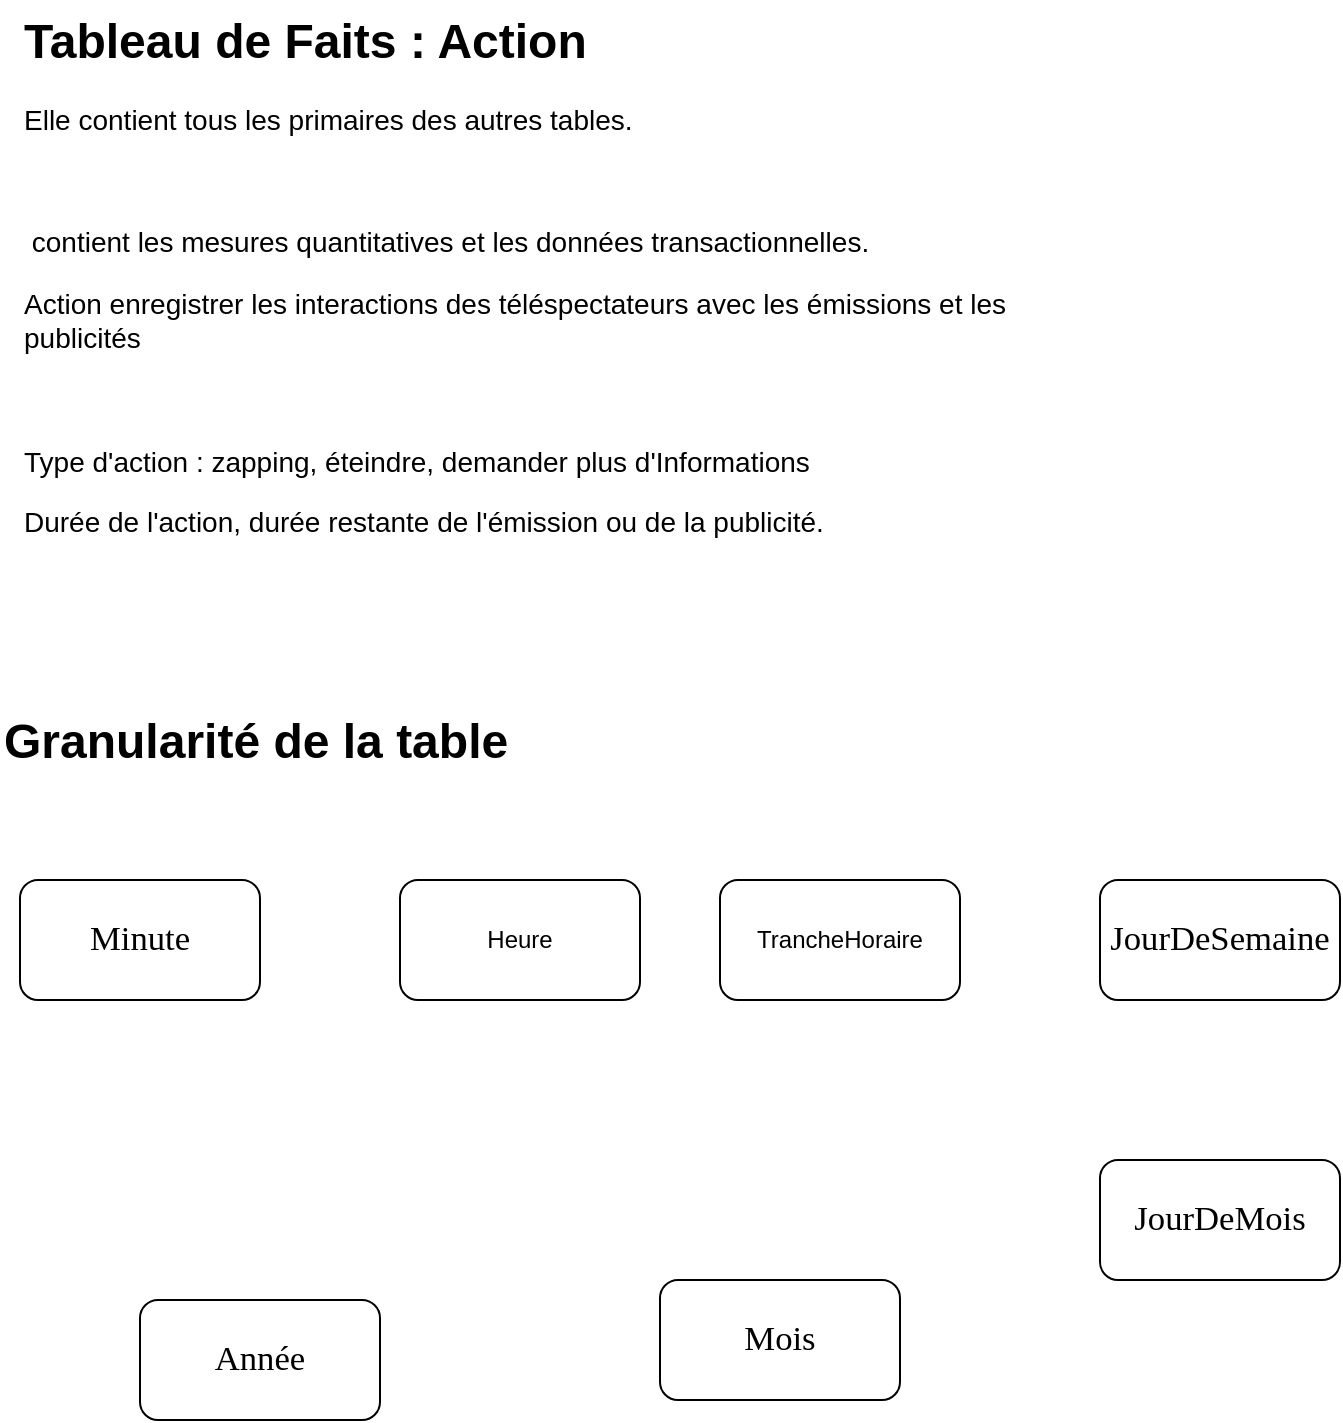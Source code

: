 <mxfile version="24.8.3" pages="4">
  <diagram id="Jc3dA74wgbEN4klZnayW" name="T_Faits">
    <mxGraphModel dx="2007" dy="413" grid="1" gridSize="10" guides="1" tooltips="1" connect="1" arrows="1" fold="1" page="1" pageScale="1" pageWidth="1169" pageHeight="827" math="0" shadow="0">
      <root>
        <mxCell id="0" />
        <mxCell id="1" parent="0" />
        <mxCell id="C0duEHI0nC4GZGa9vV8B-2" value="&lt;h1 style=&quot;margin-top: 0px;&quot;&gt;&lt;font style=&quot;vertical-align: inherit;&quot;&gt;&lt;font style=&quot;vertical-align: inherit;&quot;&gt;Tableau de Faits : Action&lt;/font&gt;&lt;/font&gt;&lt;/h1&gt;&lt;p style=&quot;font-size: 14px;&quot;&gt;&lt;font style=&quot;font-size: 14px;&quot;&gt;&lt;font style=&quot;vertical-align: inherit;&quot;&gt;&lt;font style=&quot;vertical-align: inherit;&quot;&gt;&lt;font style=&quot;vertical-align: inherit;&quot;&gt;&lt;font style=&quot;vertical-align: inherit;&quot;&gt;Elle contient tous les primaires des autres tables.&lt;/font&gt;&lt;/font&gt;&lt;/font&gt;&lt;/font&gt;&lt;/font&gt;&lt;/p&gt;&lt;p style=&quot;font-size: 14px;&quot;&gt;&lt;font style=&quot;font-size: 14px;&quot;&gt;&lt;font style=&quot;vertical-align: inherit;&quot;&gt;&lt;font style=&quot;vertical-align: inherit;&quot;&gt;&lt;br&gt;&lt;/font&gt;&lt;/font&gt;&lt;/font&gt;&lt;/p&gt;&lt;p style=&quot;font-size: 14px;&quot;&gt;&lt;font style=&quot;font-size: 14px;&quot;&gt;&lt;font style=&quot;vertical-align: inherit;&quot;&gt;&lt;font style=&quot;vertical-align: inherit;&quot;&gt;&amp;nbsp;contient les mesures quantitatives et les données transactionnelles.&lt;/font&gt;&lt;/font&gt;&lt;/font&gt;&lt;/p&gt;&lt;p style=&quot;font-size: 14px;&quot;&gt;&lt;font style=&quot;font-size: 14px;&quot;&gt;&lt;font style=&quot;vertical-align: inherit;&quot;&gt;&lt;font style=&quot;vertical-align: inherit;&quot;&gt;Action enregistrer les interactions des téléspectateurs avec les émissions et les publicités&lt;/font&gt;&lt;/font&gt;&lt;/font&gt;&lt;/p&gt;&lt;p style=&quot;font-size: 14px;&quot;&gt;&lt;font style=&quot;font-size: 14px;&quot;&gt;&lt;br&gt;&lt;/font&gt;&lt;/p&gt;&lt;p style=&quot;font-size: 14px;&quot;&gt;&lt;font style=&quot;font-size: 14px;&quot;&gt;&lt;font style=&quot;vertical-align: inherit;&quot;&gt;&lt;font style=&quot;vertical-align: inherit;&quot;&gt;Type d&#39;action : zapping, éteindre, demander plus d&#39;Informations&lt;/font&gt;&lt;/font&gt;&lt;/font&gt;&lt;/p&gt;&lt;p style=&quot;font-size: 14px;&quot;&gt;&lt;font style=&quot;font-size: 14px;&quot;&gt;&lt;font style=&quot;vertical-align: inherit;&quot;&gt;&lt;font style=&quot;vertical-align: inherit;&quot;&gt;Durée de l&#39;action, durée restante de l&#39;émission ou de la publicité.&lt;/font&gt;&lt;/font&gt;&lt;/font&gt;&lt;/p&gt;&lt;p&gt;&lt;br&gt;&lt;/p&gt;&lt;p&gt;&lt;br&gt;&lt;/p&gt;" style="text;html=1;whiteSpace=wrap;overflow=hidden;rounded=0;" parent="1" vertex="1">
          <mxGeometry x="-1120" y="40" width="540" height="320" as="geometry" />
        </mxCell>
        <mxCell id="C0duEHI0nC4GZGa9vV8B-3" value="&lt;h1 style=&quot;margin-top: 0px;&quot;&gt;Granularité de la table&lt;/h1&gt;&lt;p&gt;&lt;br&gt;&lt;/p&gt;&lt;p&gt;&lt;br&gt;&lt;/p&gt;&lt;p&gt;&lt;br&gt;&lt;/p&gt;" style="text;html=1;whiteSpace=wrap;overflow=hidden;rounded=0;" parent="1" vertex="1">
          <mxGeometry x="-1130" y="390" width="350" height="50" as="geometry" />
        </mxCell>
        <mxCell id="lYvG7aGHN8p7H-dB4wmb-2" value="&lt;span style=&quot;font-size: 13pt; font-family: Calibri;&quot;&gt;Minute&lt;/span&gt;" style="rounded=1;whiteSpace=wrap;html=1;" vertex="1" parent="1">
          <mxGeometry x="-1120" y="480" width="120" height="60" as="geometry" />
        </mxCell>
        <mxCell id="lYvG7aGHN8p7H-dB4wmb-3" value="Heure" style="rounded=1;whiteSpace=wrap;html=1;" vertex="1" parent="1">
          <mxGeometry x="-930" y="480" width="120" height="60" as="geometry" />
        </mxCell>
        <mxCell id="lYvG7aGHN8p7H-dB4wmb-4" value="TrancheHoraire" style="rounded=1;whiteSpace=wrap;html=1;" vertex="1" parent="1">
          <mxGeometry x="-770" y="480" width="120" height="60" as="geometry" />
        </mxCell>
        <mxCell id="lYvG7aGHN8p7H-dB4wmb-6" value="&lt;span style=&quot;font-size: 13pt; font-family: Calibri;&quot;&gt;JourDeSemaine&lt;/span&gt;" style="rounded=1;whiteSpace=wrap;html=1;" vertex="1" parent="1">
          <mxGeometry x="-580" y="480" width="120" height="60" as="geometry" />
        </mxCell>
        <mxCell id="lYvG7aGHN8p7H-dB4wmb-7" value="&lt;span style=&quot;font-size: 13pt; font-family: Calibri;&quot;&gt;JourDeMois&lt;/span&gt;" style="rounded=1;whiteSpace=wrap;html=1;" vertex="1" parent="1">
          <mxGeometry x="-580" y="620" width="120" height="60" as="geometry" />
        </mxCell>
        <mxCell id="lYvG7aGHN8p7H-dB4wmb-8" value="&lt;font face=&quot;Calibri&quot;&gt;&lt;span style=&quot;font-size: 17.333px;&quot;&gt;Mois&lt;/span&gt;&lt;/font&gt;" style="rounded=1;whiteSpace=wrap;html=1;" vertex="1" parent="1">
          <mxGeometry x="-800" y="680" width="120" height="60" as="geometry" />
        </mxCell>
        <mxCell id="lYvG7aGHN8p7H-dB4wmb-9" value="&lt;font face=&quot;Calibri&quot;&gt;&lt;span style=&quot;font-size: 17.333px;&quot;&gt;Année&lt;/span&gt;&lt;/font&gt;" style="rounded=1;whiteSpace=wrap;html=1;" vertex="1" parent="1">
          <mxGeometry x="-1060" y="690" width="120" height="60" as="geometry" />
        </mxCell>
      </root>
    </mxGraphModel>
  </diagram>
  <diagram name="T_Dimensions" id="NBSAkkdlkh4iEh1oAEYa">
    <mxGraphModel dx="2595" dy="749" grid="1" gridSize="10" guides="1" tooltips="1" connect="1" arrows="1" fold="1" page="1" pageScale="1" pageWidth="1169" pageHeight="827" math="0" shadow="0">
      <root>
        <mxCell id="0" />
        <mxCell id="1" parent="0" />
        <mxCell id="2S9NqgQMEV8IKpl47q39-1" value="&lt;h1 style=&quot;margin-top: 0px;&quot;&gt;2. Dimension : DW&lt;/h1&gt;&lt;div style=&quot;margin-top: 3.12pt; margin-bottom: 0pt; margin-left: 0.38in; text-indent: -0.38in; direction: ltr; unicode-bidi: embed; word-break: normal; font-size: 15px;&quot;&gt;&lt;font style=&quot;font-size: 15px;&quot;&gt;&lt;span style=&quot;font-family: Arial;&quot;&gt;•&lt;/span&gt;&lt;span style=&quot;font-family: Calibri; font-weight: bold;&quot;&gt;Date&lt;/span&gt;&lt;span style=&quot;font-family: Calibri;&quot;&gt; (&lt;/span&gt;&lt;u style=&quot;&quot;&gt;&lt;span style=&quot;font-family: Calibri;&quot;&gt;CléDate&lt;/span&gt;&lt;/u&gt;&lt;span style=&quot;font-family: Calibri;&quot;&gt;, Année, Mois, &lt;/span&gt;&lt;span style=&quot;font-family: Calibri;&quot;&gt;JourDeMois&lt;/span&gt;&lt;span style=&quot;font-family: Calibri;&quot;&gt;, &lt;/span&gt;&lt;span style=&quot;font-family: Calibri;&quot;&gt;JourDeSemaine&lt;/span&gt;&lt;span style=&quot;font-family: Calibri;&quot;&gt;, &lt;/span&gt;&lt;span style=&quot;font-family: Calibri;&quot;&gt;TrancheHoraire&lt;/span&gt;&lt;span style=&quot;font-family: Calibri;&quot;&gt;, Heure, Minute)&lt;/span&gt;&lt;/font&gt;&lt;/div&gt;&lt;div style=&quot;margin-top: 3.12pt; margin-bottom: 0pt; margin-left: 0.38in; text-indent: -0.38in; direction: ltr; unicode-bidi: embed; word-break: normal; font-size: 15px;&quot;&gt;&lt;font style=&quot;font-size: 15px;&quot;&gt;&lt;font style=&quot;font-size: 15px;&quot;&gt;&lt;span style=&quot;mso-special-format:bullet;font-family:Arial&quot;&gt;•&lt;/span&gt;&lt;span style=&quot;font-family: Calibri; font-weight: bold;&quot;&gt;Foyer&lt;/span&gt;&lt;span style=&quot;font-family: Calibri;&quot;&gt; (&lt;/span&gt;&lt;u&gt;&lt;span style=&quot;font-family: Calibri;&quot;&gt;CléFoyer&lt;/span&gt;&lt;/u&gt;&lt;span style=&quot;font-family: Calibri;&quot;&gt;, &lt;/span&gt;&lt;span style=&quot;font-family: Calibri;&quot;&gt;NomAbonné&lt;/span&gt;&lt;span style=&quot;font-family: Calibri;&quot;&gt;, &lt;/span&gt;&lt;span style=&quot;font-family: Calibri;&quot;&gt;AnnéeNaissanceAbonné&lt;/span&gt;&lt;span style=&quot;font-family: Calibri;&quot;&gt;, Région, Département, District, Ville,&amp;nbsp;&lt;/span&gt;&lt;/font&gt;&lt;span style=&quot;font-family: Calibri; text-indent: -0.38in; background-color: initial;&quot;&gt;Quartier,&amp;nbsp;&lt;/span&gt;&lt;span style=&quot;text-indent: -0.38in; background-color: initial; font-family: Calibri;&quot;&gt;SituationFamille&lt;/span&gt;&lt;span style=&quot;text-indent: -0.38in; background-color: initial; font-family: Calibri;&quot;&gt;, &lt;/span&gt;&lt;span style=&quot;text-indent: -0.38in; background-color: initial; font-family: Calibri;&quot;&gt;RevenuFoyer&lt;/span&gt;&lt;span style=&quot;text-indent: -0.38in; background-color: initial; font-family: Calibri;&quot;&gt;, CS, &lt;/span&gt;&lt;span style=&quot;text-indent: -0.38in; background-color: initial; font-family: Calibri;&quot;&gt;NombreAdulte&lt;/span&gt;&lt;span style=&quot;text-indent: -0.38in; background-color: initial; font-family: Calibri;&quot;&gt;, &lt;/span&gt;&lt;span style=&quot;text-indent: -0.38in; background-color: initial; font-family: Calibri;&quot;&gt;NombreEnfant&lt;/span&gt;&lt;span style=&quot;text-indent: -0.38in; background-color: initial; font-family: Calibri;&quot;&gt;)&lt;/span&gt;&lt;/font&gt;&lt;/div&gt;&lt;p style=&quot;font-size: 15px;&quot;&gt;&lt;font style=&quot;font-size: 15px;&quot;&gt;&lt;br&gt;&lt;span style=&quot;text-indent: -0.38in; background-color: initial; font-family: Arial;&quot;&gt;•&lt;/span&gt;&lt;span style=&quot;text-indent: -0.38in; background-color: initial; font-family: Calibri; font-weight: bold;&quot;&gt;Emission&lt;/span&gt;&lt;span style=&quot;text-indent: -0.38in; background-color: initial; font-family: Calibri;&quot;&gt; (&lt;/span&gt;&lt;u style=&quot;text-indent: -0.38in; background-color: initial;&quot;&gt;&lt;span style=&quot;font-family: Calibri;&quot;&gt;CléEmission&lt;/span&gt;&lt;/u&gt;&lt;span style=&quot;text-indent: -0.38in; background-color: initial; font-family: Calibri;&quot;&gt;, Chaîne, &lt;/span&gt;&lt;span style=&quot;text-indent: -0.38in; background-color: initial; font-family: Calibri;&quot;&gt;DateDébut&lt;/span&gt;&lt;span style=&quot;text-indent: -0.38in; background-color: initial; font-family: Calibri;&quot;&gt;, &lt;/span&gt;&lt;span style=&quot;text-indent: -0.38in; background-color: initial; font-family: Calibri;&quot;&gt;DuréeSeconde&lt;/span&gt;&lt;span style=&quot;text-indent: -0.38in; background-color: initial; font-family: Calibri;&quot;&gt;, &lt;/span&gt;&lt;span style=&quot;text-indent: -0.38in; background-color: initial; font-family: Calibri;&quot;&gt;TypeEmission&lt;/span&gt;&lt;span style=&quot;text-indent: -0.38in; background-color: initial; font-family: Calibri;&quot;&gt;, Catégorie, Annonceur)&lt;/span&gt;&lt;/font&gt;&lt;/p&gt;&lt;p&gt;&lt;br&gt;&lt;/p&gt;" style="text;html=1;whiteSpace=wrap;overflow=hidden;rounded=0;" vertex="1" parent="1">
          <mxGeometry x="-1110" y="60" width="1030" height="150" as="geometry" />
        </mxCell>
        <mxCell id="lr771s7kxfpb9T7Rhikq-1" value="Date" style="swimlane;fontStyle=0;childLayout=stackLayout;horizontal=1;startSize=26;fillColor=none;horizontalStack=0;resizeParent=1;resizeParentMax=0;resizeLast=0;collapsible=1;marginBottom=0;whiteSpace=wrap;html=1;" vertex="1" parent="1">
          <mxGeometry x="-1080" y="314" width="140" height="234" as="geometry" />
        </mxCell>
        <mxCell id="lr771s7kxfpb9T7Rhikq-2" value="CléDate" style="text;strokeColor=none;fillColor=none;align=left;verticalAlign=top;spacingLeft=4;spacingRight=4;overflow=hidden;rotatable=0;points=[[0,0.5],[1,0.5]];portConstraint=eastwest;whiteSpace=wrap;html=1;" vertex="1" parent="lr771s7kxfpb9T7Rhikq-1">
          <mxGeometry y="26" width="140" height="26" as="geometry" />
        </mxCell>
        <mxCell id="lr771s7kxfpb9T7Rhikq-3" value="Année" style="text;strokeColor=none;fillColor=none;align=left;verticalAlign=top;spacingLeft=4;spacingRight=4;overflow=hidden;rotatable=0;points=[[0,0.5],[1,0.5]];portConstraint=eastwest;whiteSpace=wrap;html=1;" vertex="1" parent="lr771s7kxfpb9T7Rhikq-1">
          <mxGeometry y="52" width="140" height="26" as="geometry" />
        </mxCell>
        <mxCell id="lr771s7kxfpb9T7Rhikq-4" value="Mois" style="text;strokeColor=none;fillColor=none;align=left;verticalAlign=top;spacingLeft=4;spacingRight=4;overflow=hidden;rotatable=0;points=[[0,0.5],[1,0.5]];portConstraint=eastwest;whiteSpace=wrap;html=1;" vertex="1" parent="lr771s7kxfpb9T7Rhikq-1">
          <mxGeometry y="78" width="140" height="26" as="geometry" />
        </mxCell>
        <mxCell id="lr771s7kxfpb9T7Rhikq-5" value="JourDeMois" style="text;strokeColor=none;fillColor=none;align=left;verticalAlign=top;spacingLeft=4;spacingRight=4;overflow=hidden;rotatable=0;points=[[0,0.5],[1,0.5]];portConstraint=eastwest;whiteSpace=wrap;html=1;" vertex="1" parent="lr771s7kxfpb9T7Rhikq-1">
          <mxGeometry y="104" width="140" height="26" as="geometry" />
        </mxCell>
        <mxCell id="lr771s7kxfpb9T7Rhikq-6" value="JoursDeSemaine" style="text;strokeColor=none;fillColor=none;align=left;verticalAlign=top;spacingLeft=4;spacingRight=4;overflow=hidden;rotatable=0;points=[[0,0.5],[1,0.5]];portConstraint=eastwest;whiteSpace=wrap;html=1;" vertex="1" parent="lr771s7kxfpb9T7Rhikq-1">
          <mxGeometry y="130" width="140" height="26" as="geometry" />
        </mxCell>
        <mxCell id="lr771s7kxfpb9T7Rhikq-7" value="TrancheHoraire" style="text;strokeColor=none;fillColor=none;align=left;verticalAlign=top;spacingLeft=4;spacingRight=4;overflow=hidden;rotatable=0;points=[[0,0.5],[1,0.5]];portConstraint=eastwest;whiteSpace=wrap;html=1;" vertex="1" parent="lr771s7kxfpb9T7Rhikq-1">
          <mxGeometry y="156" width="140" height="26" as="geometry" />
        </mxCell>
        <mxCell id="lr771s7kxfpb9T7Rhikq-8" value="Heure" style="text;strokeColor=none;fillColor=none;align=left;verticalAlign=top;spacingLeft=4;spacingRight=4;overflow=hidden;rotatable=0;points=[[0,0.5],[1,0.5]];portConstraint=eastwest;whiteSpace=wrap;html=1;" vertex="1" parent="lr771s7kxfpb9T7Rhikq-1">
          <mxGeometry y="182" width="140" height="26" as="geometry" />
        </mxCell>
        <mxCell id="lr771s7kxfpb9T7Rhikq-9" value="Minutes" style="text;strokeColor=none;fillColor=none;align=left;verticalAlign=top;spacingLeft=4;spacingRight=4;overflow=hidden;rotatable=0;points=[[0,0.5],[1,0.5]];portConstraint=eastwest;whiteSpace=wrap;html=1;" vertex="1" parent="lr771s7kxfpb9T7Rhikq-1">
          <mxGeometry y="208" width="140" height="26" as="geometry" />
        </mxCell>
        <mxCell id="lr771s7kxfpb9T7Rhikq-10" value="Foyer" style="swimlane;fontStyle=0;childLayout=stackLayout;horizontal=1;startSize=26;fillColor=none;horizontalStack=0;resizeParent=1;resizeParentMax=0;resizeLast=0;collapsible=1;marginBottom=0;whiteSpace=wrap;html=1;" vertex="1" parent="1">
          <mxGeometry x="-860" y="280" width="140" height="364" as="geometry" />
        </mxCell>
        <mxCell id="lr771s7kxfpb9T7Rhikq-11" value="CléFoyer" style="text;strokeColor=none;fillColor=none;align=left;verticalAlign=top;spacingLeft=4;spacingRight=4;overflow=hidden;rotatable=0;points=[[0,0.5],[1,0.5]];portConstraint=eastwest;whiteSpace=wrap;html=1;" vertex="1" parent="lr771s7kxfpb9T7Rhikq-10">
          <mxGeometry y="26" width="140" height="26" as="geometry" />
        </mxCell>
        <mxCell id="lr771s7kxfpb9T7Rhikq-12" value="NomAbonné" style="text;strokeColor=none;fillColor=none;align=left;verticalAlign=top;spacingLeft=4;spacingRight=4;overflow=hidden;rotatable=0;points=[[0,0.5],[1,0.5]];portConstraint=eastwest;whiteSpace=wrap;html=1;" vertex="1" parent="lr771s7kxfpb9T7Rhikq-10">
          <mxGeometry y="52" width="140" height="26" as="geometry" />
        </mxCell>
        <mxCell id="lr771s7kxfpb9T7Rhikq-13" value="NombreAdulte" style="text;strokeColor=none;fillColor=none;align=left;verticalAlign=top;spacingLeft=4;spacingRight=4;overflow=hidden;rotatable=0;points=[[0,0.5],[1,0.5]];portConstraint=eastwest;whiteSpace=wrap;html=1;" vertex="1" parent="lr771s7kxfpb9T7Rhikq-10">
          <mxGeometry y="78" width="140" height="26" as="geometry" />
        </mxCell>
        <mxCell id="lr771s7kxfpb9T7Rhikq-14" value="Région" style="text;strokeColor=none;fillColor=none;align=left;verticalAlign=top;spacingLeft=4;spacingRight=4;overflow=hidden;rotatable=0;points=[[0,0.5],[1,0.5]];portConstraint=eastwest;whiteSpace=wrap;html=1;" vertex="1" parent="lr771s7kxfpb9T7Rhikq-10">
          <mxGeometry y="104" width="140" height="26" as="geometry" />
        </mxCell>
        <mxCell id="lr771s7kxfpb9T7Rhikq-15" value="Département" style="text;strokeColor=none;fillColor=none;align=left;verticalAlign=top;spacingLeft=4;spacingRight=4;overflow=hidden;rotatable=0;points=[[0,0.5],[1,0.5]];portConstraint=eastwest;whiteSpace=wrap;html=1;" vertex="1" parent="lr771s7kxfpb9T7Rhikq-10">
          <mxGeometry y="130" width="140" height="26" as="geometry" />
        </mxCell>
        <mxCell id="lr771s7kxfpb9T7Rhikq-16" value="District" style="text;strokeColor=none;fillColor=none;align=left;verticalAlign=top;spacingLeft=4;spacingRight=4;overflow=hidden;rotatable=0;points=[[0,0.5],[1,0.5]];portConstraint=eastwest;whiteSpace=wrap;html=1;" vertex="1" parent="lr771s7kxfpb9T7Rhikq-10">
          <mxGeometry y="156" width="140" height="26" as="geometry" />
        </mxCell>
        <mxCell id="lr771s7kxfpb9T7Rhikq-17" value="Ville" style="text;strokeColor=none;fillColor=none;align=left;verticalAlign=top;spacingLeft=4;spacingRight=4;overflow=hidden;rotatable=0;points=[[0,0.5],[1,0.5]];portConstraint=eastwest;whiteSpace=wrap;html=1;" vertex="1" parent="lr771s7kxfpb9T7Rhikq-10">
          <mxGeometry y="182" width="140" height="26" as="geometry" />
        </mxCell>
        <mxCell id="lr771s7kxfpb9T7Rhikq-18" value="Quartier" style="text;strokeColor=none;fillColor=none;align=left;verticalAlign=top;spacingLeft=4;spacingRight=4;overflow=hidden;rotatable=0;points=[[0,0.5],[1,0.5]];portConstraint=eastwest;whiteSpace=wrap;html=1;" vertex="1" parent="lr771s7kxfpb9T7Rhikq-10">
          <mxGeometry y="208" width="140" height="26" as="geometry" />
        </mxCell>
        <mxCell id="lr771s7kxfpb9T7Rhikq-19" value="SituationFamille" style="text;strokeColor=none;fillColor=none;align=left;verticalAlign=top;spacingLeft=4;spacingRight=4;overflow=hidden;rotatable=0;points=[[0,0.5],[1,0.5]];portConstraint=eastwest;whiteSpace=wrap;html=1;" vertex="1" parent="lr771s7kxfpb9T7Rhikq-10">
          <mxGeometry y="234" width="140" height="26" as="geometry" />
        </mxCell>
        <mxCell id="lr771s7kxfpb9T7Rhikq-20" value="RevenuFoyer" style="text;strokeColor=none;fillColor=none;align=left;verticalAlign=top;spacingLeft=4;spacingRight=4;overflow=hidden;rotatable=0;points=[[0,0.5],[1,0.5]];portConstraint=eastwest;whiteSpace=wrap;html=1;" vertex="1" parent="lr771s7kxfpb9T7Rhikq-10">
          <mxGeometry y="260" width="140" height="26" as="geometry" />
        </mxCell>
        <mxCell id="lr771s7kxfpb9T7Rhikq-21" value="Cs" style="text;strokeColor=none;fillColor=none;align=left;verticalAlign=top;spacingLeft=4;spacingRight=4;overflow=hidden;rotatable=0;points=[[0,0.5],[1,0.5]];portConstraint=eastwest;whiteSpace=wrap;html=1;" vertex="1" parent="lr771s7kxfpb9T7Rhikq-10">
          <mxGeometry y="286" width="140" height="26" as="geometry" />
        </mxCell>
        <mxCell id="lr771s7kxfpb9T7Rhikq-22" value="NombreAdulte" style="text;strokeColor=none;fillColor=none;align=left;verticalAlign=top;spacingLeft=4;spacingRight=4;overflow=hidden;rotatable=0;points=[[0,0.5],[1,0.5]];portConstraint=eastwest;whiteSpace=wrap;html=1;" vertex="1" parent="lr771s7kxfpb9T7Rhikq-10">
          <mxGeometry y="312" width="140" height="26" as="geometry" />
        </mxCell>
        <mxCell id="lr771s7kxfpb9T7Rhikq-23" value="NombreEnfant" style="text;strokeColor=none;fillColor=none;align=left;verticalAlign=top;spacingLeft=4;spacingRight=4;overflow=hidden;rotatable=0;points=[[0,0.5],[1,0.5]];portConstraint=eastwest;whiteSpace=wrap;html=1;" vertex="1" parent="lr771s7kxfpb9T7Rhikq-10">
          <mxGeometry y="338" width="140" height="26" as="geometry" />
        </mxCell>
        <mxCell id="lr771s7kxfpb9T7Rhikq-24" value="Emission" style="swimlane;fontStyle=0;childLayout=stackLayout;horizontal=1;startSize=26;fillColor=none;horizontalStack=0;resizeParent=1;resizeParentMax=0;resizeLast=0;collapsible=1;marginBottom=0;whiteSpace=wrap;html=1;" vertex="1" parent="1">
          <mxGeometry x="-640" y="449" width="140" height="208" as="geometry" />
        </mxCell>
        <mxCell id="lr771s7kxfpb9T7Rhikq-25" value="CléEmission" style="text;strokeColor=none;fillColor=none;align=left;verticalAlign=top;spacingLeft=4;spacingRight=4;overflow=hidden;rotatable=0;points=[[0,0.5],[1,0.5]];portConstraint=eastwest;whiteSpace=wrap;html=1;" vertex="1" parent="lr771s7kxfpb9T7Rhikq-24">
          <mxGeometry y="26" width="140" height="26" as="geometry" />
        </mxCell>
        <mxCell id="lr771s7kxfpb9T7Rhikq-26" value="Chaîne" style="text;strokeColor=none;fillColor=none;align=left;verticalAlign=top;spacingLeft=4;spacingRight=4;overflow=hidden;rotatable=0;points=[[0,0.5],[1,0.5]];portConstraint=eastwest;whiteSpace=wrap;html=1;" vertex="1" parent="lr771s7kxfpb9T7Rhikq-24">
          <mxGeometry y="52" width="140" height="26" as="geometry" />
        </mxCell>
        <mxCell id="lr771s7kxfpb9T7Rhikq-27" value="DateDébut" style="text;strokeColor=none;fillColor=none;align=left;verticalAlign=top;spacingLeft=4;spacingRight=4;overflow=hidden;rotatable=0;points=[[0,0.5],[1,0.5]];portConstraint=eastwest;whiteSpace=wrap;html=1;" vertex="1" parent="lr771s7kxfpb9T7Rhikq-24">
          <mxGeometry y="78" width="140" height="26" as="geometry" />
        </mxCell>
        <mxCell id="lr771s7kxfpb9T7Rhikq-28" value="DuréeSeconde" style="text;strokeColor=none;fillColor=none;align=left;verticalAlign=top;spacingLeft=4;spacingRight=4;overflow=hidden;rotatable=0;points=[[0,0.5],[1,0.5]];portConstraint=eastwest;whiteSpace=wrap;html=1;" vertex="1" parent="lr771s7kxfpb9T7Rhikq-24">
          <mxGeometry y="104" width="140" height="26" as="geometry" />
        </mxCell>
        <mxCell id="lr771s7kxfpb9T7Rhikq-29" value="TypeEmission" style="text;strokeColor=none;fillColor=none;align=left;verticalAlign=top;spacingLeft=4;spacingRight=4;overflow=hidden;rotatable=0;points=[[0,0.5],[1,0.5]];portConstraint=eastwest;whiteSpace=wrap;html=1;" vertex="1" parent="lr771s7kxfpb9T7Rhikq-24">
          <mxGeometry y="130" width="140" height="26" as="geometry" />
        </mxCell>
        <mxCell id="lr771s7kxfpb9T7Rhikq-30" value="Catégorie" style="text;strokeColor=none;fillColor=none;align=left;verticalAlign=top;spacingLeft=4;spacingRight=4;overflow=hidden;rotatable=0;points=[[0,0.5],[1,0.5]];portConstraint=eastwest;whiteSpace=wrap;html=1;" vertex="1" parent="lr771s7kxfpb9T7Rhikq-24">
          <mxGeometry y="156" width="140" height="26" as="geometry" />
        </mxCell>
        <mxCell id="lr771s7kxfpb9T7Rhikq-31" value="Annonceur" style="text;strokeColor=none;fillColor=none;align=left;verticalAlign=top;spacingLeft=4;spacingRight=4;overflow=hidden;rotatable=0;points=[[0,0.5],[1,0.5]];portConstraint=eastwest;whiteSpace=wrap;html=1;" vertex="1" parent="lr771s7kxfpb9T7Rhikq-24">
          <mxGeometry y="182" width="140" height="26" as="geometry" />
        </mxCell>
        <mxCell id="lr771s7kxfpb9T7Rhikq-32" value="Action" style="swimlane;fontStyle=0;childLayout=stackLayout;horizontal=1;startSize=26;fillColor=none;horizontalStack=0;resizeParent=1;resizeParentMax=0;resizeLast=0;collapsible=1;marginBottom=0;whiteSpace=wrap;html=1;" vertex="1" parent="1">
          <mxGeometry x="-430" y="514" width="140" height="182" as="geometry" />
        </mxCell>
        <mxCell id="lr771s7kxfpb9T7Rhikq-33" value="CléDate" style="text;strokeColor=none;fillColor=none;align=left;verticalAlign=top;spacingLeft=4;spacingRight=4;overflow=hidden;rotatable=0;points=[[0,0.5],[1,0.5]];portConstraint=eastwest;whiteSpace=wrap;html=1;" vertex="1" parent="lr771s7kxfpb9T7Rhikq-32">
          <mxGeometry y="26" width="140" height="26" as="geometry" />
        </mxCell>
        <mxCell id="lr771s7kxfpb9T7Rhikq-34" value="CléFoyer" style="text;strokeColor=none;fillColor=none;align=left;verticalAlign=top;spacingLeft=4;spacingRight=4;overflow=hidden;rotatable=0;points=[[0,0.5],[1,0.5]];portConstraint=eastwest;whiteSpace=wrap;html=1;" vertex="1" parent="lr771s7kxfpb9T7Rhikq-32">
          <mxGeometry y="52" width="140" height="26" as="geometry" />
        </mxCell>
        <mxCell id="lr771s7kxfpb9T7Rhikq-35" value="CléEmission" style="text;strokeColor=none;fillColor=none;align=left;verticalAlign=top;spacingLeft=4;spacingRight=4;overflow=hidden;rotatable=0;points=[[0,0.5],[1,0.5]];portConstraint=eastwest;whiteSpace=wrap;html=1;" vertex="1" parent="lr771s7kxfpb9T7Rhikq-32">
          <mxGeometry y="78" width="140" height="26" as="geometry" />
        </mxCell>
        <mxCell id="lr771s7kxfpb9T7Rhikq-36" value="TypeAction" style="text;strokeColor=none;fillColor=none;align=left;verticalAlign=top;spacingLeft=4;spacingRight=4;overflow=hidden;rotatable=0;points=[[0,0.5],[1,0.5]];portConstraint=eastwest;whiteSpace=wrap;html=1;" vertex="1" parent="lr771s7kxfpb9T7Rhikq-32">
          <mxGeometry y="104" width="140" height="26" as="geometry" />
        </mxCell>
        <mxCell id="lr771s7kxfpb9T7Rhikq-37" value="DuréeAction" style="text;strokeColor=none;fillColor=none;align=left;verticalAlign=top;spacingLeft=4;spacingRight=4;overflow=hidden;rotatable=0;points=[[0,0.5],[1,0.5]];portConstraint=eastwest;whiteSpace=wrap;html=1;" vertex="1" parent="lr771s7kxfpb9T7Rhikq-32">
          <mxGeometry y="130" width="140" height="26" as="geometry" />
        </mxCell>
        <mxCell id="lr771s7kxfpb9T7Rhikq-38" value="DuréeRestante" style="text;strokeColor=none;fillColor=none;align=left;verticalAlign=top;spacingLeft=4;spacingRight=4;overflow=hidden;rotatable=0;points=[[0,0.5],[1,0.5]];portConstraint=eastwest;whiteSpace=wrap;html=1;" vertex="1" parent="lr771s7kxfpb9T7Rhikq-32">
          <mxGeometry y="156" width="140" height="26" as="geometry" />
        </mxCell>
      </root>
    </mxGraphModel>
  </diagram>
  <diagram id="wRgZQGKLZL-WSiqT8U2n" name="Modèle en Etoile">
    <mxGraphModel dx="1426" dy="749" grid="1" gridSize="10" guides="1" tooltips="1" connect="1" arrows="1" fold="1" page="1" pageScale="1" pageWidth="1169" pageHeight="827" math="0" shadow="0">
      <root>
        <mxCell id="0" />
        <mxCell id="1" parent="0" />
        <mxCell id="DivL56Sg8IcuyM82xLyR-1" value="Date" style="swimlane;fontStyle=0;childLayout=stackLayout;horizontal=1;startSize=26;fillColor=none;horizontalStack=0;resizeParent=1;resizeParentMax=0;resizeLast=0;collapsible=1;marginBottom=0;whiteSpace=wrap;html=1;" vertex="1" parent="1">
          <mxGeometry x="40" y="160" width="140" height="234" as="geometry" />
        </mxCell>
        <mxCell id="DivL56Sg8IcuyM82xLyR-2" value="CléDate" style="text;strokeColor=none;fillColor=none;align=left;verticalAlign=top;spacingLeft=4;spacingRight=4;overflow=hidden;rotatable=0;points=[[0,0.5],[1,0.5]];portConstraint=eastwest;whiteSpace=wrap;html=1;" vertex="1" parent="DivL56Sg8IcuyM82xLyR-1">
          <mxGeometry y="26" width="140" height="26" as="geometry" />
        </mxCell>
        <mxCell id="DivL56Sg8IcuyM82xLyR-3" value="Année" style="text;strokeColor=none;fillColor=none;align=left;verticalAlign=top;spacingLeft=4;spacingRight=4;overflow=hidden;rotatable=0;points=[[0,0.5],[1,0.5]];portConstraint=eastwest;whiteSpace=wrap;html=1;" vertex="1" parent="DivL56Sg8IcuyM82xLyR-1">
          <mxGeometry y="52" width="140" height="26" as="geometry" />
        </mxCell>
        <mxCell id="DivL56Sg8IcuyM82xLyR-4" value="Mois" style="text;strokeColor=none;fillColor=none;align=left;verticalAlign=top;spacingLeft=4;spacingRight=4;overflow=hidden;rotatable=0;points=[[0,0.5],[1,0.5]];portConstraint=eastwest;whiteSpace=wrap;html=1;" vertex="1" parent="DivL56Sg8IcuyM82xLyR-1">
          <mxGeometry y="78" width="140" height="26" as="geometry" />
        </mxCell>
        <mxCell id="DivL56Sg8IcuyM82xLyR-5" value="JourDeMois" style="text;strokeColor=none;fillColor=none;align=left;verticalAlign=top;spacingLeft=4;spacingRight=4;overflow=hidden;rotatable=0;points=[[0,0.5],[1,0.5]];portConstraint=eastwest;whiteSpace=wrap;html=1;" vertex="1" parent="DivL56Sg8IcuyM82xLyR-1">
          <mxGeometry y="104" width="140" height="26" as="geometry" />
        </mxCell>
        <mxCell id="DivL56Sg8IcuyM82xLyR-6" value="JoursDeSemaine" style="text;strokeColor=none;fillColor=none;align=left;verticalAlign=top;spacingLeft=4;spacingRight=4;overflow=hidden;rotatable=0;points=[[0,0.5],[1,0.5]];portConstraint=eastwest;whiteSpace=wrap;html=1;" vertex="1" parent="DivL56Sg8IcuyM82xLyR-1">
          <mxGeometry y="130" width="140" height="26" as="geometry" />
        </mxCell>
        <mxCell id="DivL56Sg8IcuyM82xLyR-7" value="TrancheHoraire" style="text;strokeColor=none;fillColor=none;align=left;verticalAlign=top;spacingLeft=4;spacingRight=4;overflow=hidden;rotatable=0;points=[[0,0.5],[1,0.5]];portConstraint=eastwest;whiteSpace=wrap;html=1;" vertex="1" parent="DivL56Sg8IcuyM82xLyR-1">
          <mxGeometry y="156" width="140" height="26" as="geometry" />
        </mxCell>
        <mxCell id="DivL56Sg8IcuyM82xLyR-8" value="Heure" style="text;strokeColor=none;fillColor=none;align=left;verticalAlign=top;spacingLeft=4;spacingRight=4;overflow=hidden;rotatable=0;points=[[0,0.5],[1,0.5]];portConstraint=eastwest;whiteSpace=wrap;html=1;" vertex="1" parent="DivL56Sg8IcuyM82xLyR-1">
          <mxGeometry y="182" width="140" height="26" as="geometry" />
        </mxCell>
        <mxCell id="DivL56Sg8IcuyM82xLyR-9" value="Minutes" style="text;strokeColor=none;fillColor=none;align=left;verticalAlign=top;spacingLeft=4;spacingRight=4;overflow=hidden;rotatable=0;points=[[0,0.5],[1,0.5]];portConstraint=eastwest;whiteSpace=wrap;html=1;" vertex="1" parent="DivL56Sg8IcuyM82xLyR-1">
          <mxGeometry y="208" width="140" height="26" as="geometry" />
        </mxCell>
        <mxCell id="DivL56Sg8IcuyM82xLyR-10" value="Foyer" style="swimlane;fontStyle=0;childLayout=stackLayout;horizontal=1;startSize=26;fillColor=none;horizontalStack=0;resizeParent=1;resizeParentMax=0;resizeLast=0;collapsible=1;marginBottom=0;whiteSpace=wrap;html=1;" vertex="1" parent="1">
          <mxGeometry x="920" y="160" width="140" height="364" as="geometry" />
        </mxCell>
        <mxCell id="DivL56Sg8IcuyM82xLyR-11" value="CléFoyer" style="text;strokeColor=none;fillColor=none;align=left;verticalAlign=top;spacingLeft=4;spacingRight=4;overflow=hidden;rotatable=0;points=[[0,0.5],[1,0.5]];portConstraint=eastwest;whiteSpace=wrap;html=1;" vertex="1" parent="DivL56Sg8IcuyM82xLyR-10">
          <mxGeometry y="26" width="140" height="26" as="geometry" />
        </mxCell>
        <mxCell id="DivL56Sg8IcuyM82xLyR-12" value="NomAbonné" style="text;strokeColor=none;fillColor=none;align=left;verticalAlign=top;spacingLeft=4;spacingRight=4;overflow=hidden;rotatable=0;points=[[0,0.5],[1,0.5]];portConstraint=eastwest;whiteSpace=wrap;html=1;" vertex="1" parent="DivL56Sg8IcuyM82xLyR-10">
          <mxGeometry y="52" width="140" height="26" as="geometry" />
        </mxCell>
        <mxCell id="DivL56Sg8IcuyM82xLyR-13" value="NombreAdulte" style="text;strokeColor=none;fillColor=none;align=left;verticalAlign=top;spacingLeft=4;spacingRight=4;overflow=hidden;rotatable=0;points=[[0,0.5],[1,0.5]];portConstraint=eastwest;whiteSpace=wrap;html=1;" vertex="1" parent="DivL56Sg8IcuyM82xLyR-10">
          <mxGeometry y="78" width="140" height="26" as="geometry" />
        </mxCell>
        <mxCell id="DivL56Sg8IcuyM82xLyR-14" value="Région" style="text;strokeColor=none;fillColor=none;align=left;verticalAlign=top;spacingLeft=4;spacingRight=4;overflow=hidden;rotatable=0;points=[[0,0.5],[1,0.5]];portConstraint=eastwest;whiteSpace=wrap;html=1;" vertex="1" parent="DivL56Sg8IcuyM82xLyR-10">
          <mxGeometry y="104" width="140" height="26" as="geometry" />
        </mxCell>
        <mxCell id="DivL56Sg8IcuyM82xLyR-15" value="Département" style="text;strokeColor=none;fillColor=none;align=left;verticalAlign=top;spacingLeft=4;spacingRight=4;overflow=hidden;rotatable=0;points=[[0,0.5],[1,0.5]];portConstraint=eastwest;whiteSpace=wrap;html=1;" vertex="1" parent="DivL56Sg8IcuyM82xLyR-10">
          <mxGeometry y="130" width="140" height="26" as="geometry" />
        </mxCell>
        <mxCell id="DivL56Sg8IcuyM82xLyR-16" value="District" style="text;strokeColor=none;fillColor=none;align=left;verticalAlign=top;spacingLeft=4;spacingRight=4;overflow=hidden;rotatable=0;points=[[0,0.5],[1,0.5]];portConstraint=eastwest;whiteSpace=wrap;html=1;" vertex="1" parent="DivL56Sg8IcuyM82xLyR-10">
          <mxGeometry y="156" width="140" height="26" as="geometry" />
        </mxCell>
        <mxCell id="DivL56Sg8IcuyM82xLyR-17" value="Ville" style="text;strokeColor=none;fillColor=none;align=left;verticalAlign=top;spacingLeft=4;spacingRight=4;overflow=hidden;rotatable=0;points=[[0,0.5],[1,0.5]];portConstraint=eastwest;whiteSpace=wrap;html=1;" vertex="1" parent="DivL56Sg8IcuyM82xLyR-10">
          <mxGeometry y="182" width="140" height="26" as="geometry" />
        </mxCell>
        <mxCell id="DivL56Sg8IcuyM82xLyR-18" value="Quartier" style="text;strokeColor=none;fillColor=none;align=left;verticalAlign=top;spacingLeft=4;spacingRight=4;overflow=hidden;rotatable=0;points=[[0,0.5],[1,0.5]];portConstraint=eastwest;whiteSpace=wrap;html=1;" vertex="1" parent="DivL56Sg8IcuyM82xLyR-10">
          <mxGeometry y="208" width="140" height="26" as="geometry" />
        </mxCell>
        <mxCell id="DivL56Sg8IcuyM82xLyR-19" value="SituationFamille" style="text;strokeColor=none;fillColor=none;align=left;verticalAlign=top;spacingLeft=4;spacingRight=4;overflow=hidden;rotatable=0;points=[[0,0.5],[1,0.5]];portConstraint=eastwest;whiteSpace=wrap;html=1;" vertex="1" parent="DivL56Sg8IcuyM82xLyR-10">
          <mxGeometry y="234" width="140" height="26" as="geometry" />
        </mxCell>
        <mxCell id="DivL56Sg8IcuyM82xLyR-20" value="RevenuFoyer" style="text;strokeColor=none;fillColor=none;align=left;verticalAlign=top;spacingLeft=4;spacingRight=4;overflow=hidden;rotatable=0;points=[[0,0.5],[1,0.5]];portConstraint=eastwest;whiteSpace=wrap;html=1;" vertex="1" parent="DivL56Sg8IcuyM82xLyR-10">
          <mxGeometry y="260" width="140" height="26" as="geometry" />
        </mxCell>
        <mxCell id="DivL56Sg8IcuyM82xLyR-21" value="Cs" style="text;strokeColor=none;fillColor=none;align=left;verticalAlign=top;spacingLeft=4;spacingRight=4;overflow=hidden;rotatable=0;points=[[0,0.5],[1,0.5]];portConstraint=eastwest;whiteSpace=wrap;html=1;" vertex="1" parent="DivL56Sg8IcuyM82xLyR-10">
          <mxGeometry y="286" width="140" height="26" as="geometry" />
        </mxCell>
        <mxCell id="DivL56Sg8IcuyM82xLyR-22" value="NombreAdulte" style="text;strokeColor=none;fillColor=none;align=left;verticalAlign=top;spacingLeft=4;spacingRight=4;overflow=hidden;rotatable=0;points=[[0,0.5],[1,0.5]];portConstraint=eastwest;whiteSpace=wrap;html=1;" vertex="1" parent="DivL56Sg8IcuyM82xLyR-10">
          <mxGeometry y="312" width="140" height="26" as="geometry" />
        </mxCell>
        <mxCell id="DivL56Sg8IcuyM82xLyR-23" value="NombreEnfant" style="text;strokeColor=none;fillColor=none;align=left;verticalAlign=top;spacingLeft=4;spacingRight=4;overflow=hidden;rotatable=0;points=[[0,0.5],[1,0.5]];portConstraint=eastwest;whiteSpace=wrap;html=1;" vertex="1" parent="DivL56Sg8IcuyM82xLyR-10">
          <mxGeometry y="338" width="140" height="26" as="geometry" />
        </mxCell>
        <mxCell id="DivL56Sg8IcuyM82xLyR-24" value="Emission" style="swimlane;fontStyle=0;childLayout=stackLayout;horizontal=1;startSize=26;fillColor=none;horizontalStack=0;resizeParent=1;resizeParentMax=0;resizeLast=0;collapsible=1;marginBottom=0;whiteSpace=wrap;html=1;" vertex="1" parent="1">
          <mxGeometry x="490" y="570" width="140" height="208" as="geometry" />
        </mxCell>
        <mxCell id="DivL56Sg8IcuyM82xLyR-25" value="CléEmission" style="text;strokeColor=none;fillColor=none;align=left;verticalAlign=top;spacingLeft=4;spacingRight=4;overflow=hidden;rotatable=0;points=[[0,0.5],[1,0.5]];portConstraint=eastwest;whiteSpace=wrap;html=1;" vertex="1" parent="DivL56Sg8IcuyM82xLyR-24">
          <mxGeometry y="26" width="140" height="26" as="geometry" />
        </mxCell>
        <mxCell id="DivL56Sg8IcuyM82xLyR-26" value="Chaîne" style="text;strokeColor=none;fillColor=none;align=left;verticalAlign=top;spacingLeft=4;spacingRight=4;overflow=hidden;rotatable=0;points=[[0,0.5],[1,0.5]];portConstraint=eastwest;whiteSpace=wrap;html=1;" vertex="1" parent="DivL56Sg8IcuyM82xLyR-24">
          <mxGeometry y="52" width="140" height="26" as="geometry" />
        </mxCell>
        <mxCell id="DivL56Sg8IcuyM82xLyR-27" value="DateDébut" style="text;strokeColor=none;fillColor=none;align=left;verticalAlign=top;spacingLeft=4;spacingRight=4;overflow=hidden;rotatable=0;points=[[0,0.5],[1,0.5]];portConstraint=eastwest;whiteSpace=wrap;html=1;" vertex="1" parent="DivL56Sg8IcuyM82xLyR-24">
          <mxGeometry y="78" width="140" height="26" as="geometry" />
        </mxCell>
        <mxCell id="DivL56Sg8IcuyM82xLyR-28" value="DuréeSeconde" style="text;strokeColor=none;fillColor=none;align=left;verticalAlign=top;spacingLeft=4;spacingRight=4;overflow=hidden;rotatable=0;points=[[0,0.5],[1,0.5]];portConstraint=eastwest;whiteSpace=wrap;html=1;" vertex="1" parent="DivL56Sg8IcuyM82xLyR-24">
          <mxGeometry y="104" width="140" height="26" as="geometry" />
        </mxCell>
        <mxCell id="DivL56Sg8IcuyM82xLyR-29" value="TypeEmission" style="text;strokeColor=none;fillColor=none;align=left;verticalAlign=top;spacingLeft=4;spacingRight=4;overflow=hidden;rotatable=0;points=[[0,0.5],[1,0.5]];portConstraint=eastwest;whiteSpace=wrap;html=1;" vertex="1" parent="DivL56Sg8IcuyM82xLyR-24">
          <mxGeometry y="130" width="140" height="26" as="geometry" />
        </mxCell>
        <mxCell id="DivL56Sg8IcuyM82xLyR-30" value="Catégorie" style="text;strokeColor=none;fillColor=none;align=left;verticalAlign=top;spacingLeft=4;spacingRight=4;overflow=hidden;rotatable=0;points=[[0,0.5],[1,0.5]];portConstraint=eastwest;whiteSpace=wrap;html=1;" vertex="1" parent="DivL56Sg8IcuyM82xLyR-24">
          <mxGeometry y="156" width="140" height="26" as="geometry" />
        </mxCell>
        <mxCell id="DivL56Sg8IcuyM82xLyR-31" value="Annonceur" style="text;strokeColor=none;fillColor=none;align=left;verticalAlign=top;spacingLeft=4;spacingRight=4;overflow=hidden;rotatable=0;points=[[0,0.5],[1,0.5]];portConstraint=eastwest;whiteSpace=wrap;html=1;" vertex="1" parent="DivL56Sg8IcuyM82xLyR-24">
          <mxGeometry y="182" width="140" height="26" as="geometry" />
        </mxCell>
        <mxCell id="DivL56Sg8IcuyM82xLyR-32" value="Action" style="swimlane;fontStyle=0;childLayout=stackLayout;horizontal=1;startSize=26;fillColor=none;horizontalStack=0;resizeParent=1;resizeParentMax=0;resizeLast=0;collapsible=1;marginBottom=0;whiteSpace=wrap;html=1;" vertex="1" parent="1">
          <mxGeometry x="500" y="180" width="140" height="182" as="geometry" />
        </mxCell>
        <mxCell id="DivL56Sg8IcuyM82xLyR-33" value="CléDate" style="text;strokeColor=none;fillColor=none;align=left;verticalAlign=top;spacingLeft=4;spacingRight=4;overflow=hidden;rotatable=0;points=[[0,0.5],[1,0.5]];portConstraint=eastwest;whiteSpace=wrap;html=1;" vertex="1" parent="DivL56Sg8IcuyM82xLyR-32">
          <mxGeometry y="26" width="140" height="26" as="geometry" />
        </mxCell>
        <mxCell id="DivL56Sg8IcuyM82xLyR-34" value="CléFoyer" style="text;strokeColor=none;fillColor=none;align=left;verticalAlign=top;spacingLeft=4;spacingRight=4;overflow=hidden;rotatable=0;points=[[0,0.5],[1,0.5]];portConstraint=eastwest;whiteSpace=wrap;html=1;" vertex="1" parent="DivL56Sg8IcuyM82xLyR-32">
          <mxGeometry y="52" width="140" height="26" as="geometry" />
        </mxCell>
        <mxCell id="DivL56Sg8IcuyM82xLyR-35" value="CléEmission" style="text;strokeColor=none;fillColor=none;align=left;verticalAlign=top;spacingLeft=4;spacingRight=4;overflow=hidden;rotatable=0;points=[[0,0.5],[1,0.5]];portConstraint=eastwest;whiteSpace=wrap;html=1;" vertex="1" parent="DivL56Sg8IcuyM82xLyR-32">
          <mxGeometry y="78" width="140" height="26" as="geometry" />
        </mxCell>
        <mxCell id="DivL56Sg8IcuyM82xLyR-36" value="TypeAction" style="text;strokeColor=none;fillColor=none;align=left;verticalAlign=top;spacingLeft=4;spacingRight=4;overflow=hidden;rotatable=0;points=[[0,0.5],[1,0.5]];portConstraint=eastwest;whiteSpace=wrap;html=1;" vertex="1" parent="DivL56Sg8IcuyM82xLyR-32">
          <mxGeometry y="104" width="140" height="26" as="geometry" />
        </mxCell>
        <mxCell id="DivL56Sg8IcuyM82xLyR-37" value="DuréeAction" style="text;strokeColor=none;fillColor=none;align=left;verticalAlign=top;spacingLeft=4;spacingRight=4;overflow=hidden;rotatable=0;points=[[0,0.5],[1,0.5]];portConstraint=eastwest;whiteSpace=wrap;html=1;" vertex="1" parent="DivL56Sg8IcuyM82xLyR-32">
          <mxGeometry y="130" width="140" height="26" as="geometry" />
        </mxCell>
        <mxCell id="DivL56Sg8IcuyM82xLyR-38" value="DuréeRestante" style="text;strokeColor=none;fillColor=none;align=left;verticalAlign=top;spacingLeft=4;spacingRight=4;overflow=hidden;rotatable=0;points=[[0,0.5],[1,0.5]];portConstraint=eastwest;whiteSpace=wrap;html=1;" vertex="1" parent="DivL56Sg8IcuyM82xLyR-32">
          <mxGeometry y="156" width="140" height="26" as="geometry" />
        </mxCell>
        <mxCell id="DivL56Sg8IcuyM82xLyR-39" value="" style="endArrow=classic;html=1;rounded=0;exitX=1;exitY=0.5;exitDx=0;exitDy=0;entryX=0;entryY=0.5;entryDx=0;entryDy=0;" edge="1" parent="1" source="DivL56Sg8IcuyM82xLyR-5" target="DivL56Sg8IcuyM82xLyR-35">
          <mxGeometry width="50" height="50" relative="1" as="geometry">
            <mxPoint x="260" y="302" as="sourcePoint" />
            <mxPoint x="310" y="252" as="targetPoint" />
          </mxGeometry>
        </mxCell>
        <mxCell id="DivL56Sg8IcuyM82xLyR-40" value="" style="endArrow=classic;html=1;rounded=0;entryX=0.486;entryY=1.038;entryDx=0;entryDy=0;entryPerimeter=0;exitX=0.5;exitY=0;exitDx=0;exitDy=0;" edge="1" parent="1" source="DivL56Sg8IcuyM82xLyR-24" target="DivL56Sg8IcuyM82xLyR-38">
          <mxGeometry width="50" height="50" relative="1" as="geometry">
            <mxPoint x="510" y="490" as="sourcePoint" />
            <mxPoint x="560" y="440" as="targetPoint" />
          </mxGeometry>
        </mxCell>
        <mxCell id="DivL56Sg8IcuyM82xLyR-41" value="" style="endArrow=classic;html=1;rounded=0;exitX=0;exitY=0.5;exitDx=0;exitDy=0;entryX=1;entryY=0.5;entryDx=0;entryDy=0;" edge="1" parent="1" source="DivL56Sg8IcuyM82xLyR-16" target="DivL56Sg8IcuyM82xLyR-35">
          <mxGeometry width="50" height="50" relative="1" as="geometry">
            <mxPoint x="780" y="320" as="sourcePoint" />
            <mxPoint x="830" y="270" as="targetPoint" />
          </mxGeometry>
        </mxCell>
        <mxCell id="DivL56Sg8IcuyM82xLyR-43" value="Modèle en Etoile" style="text;strokeColor=none;fillColor=none;html=1;fontSize=24;fontStyle=1;verticalAlign=middle;align=center;" vertex="1" parent="1">
          <mxGeometry x="540" y="40" width="100" height="40" as="geometry" />
        </mxCell>
      </root>
    </mxGraphModel>
  </diagram>
  <diagram id="jnFc5d_X89tgDOiXiBYy" name="Page-2">
    <mxGraphModel dx="1426" dy="749" grid="1" gridSize="10" guides="1" tooltips="1" connect="1" arrows="1" fold="1" page="1" pageScale="1" pageWidth="1169" pageHeight="827" math="0" shadow="0">
      <root>
        <mxCell id="0" />
        <mxCell id="1" parent="0" />
        <mxCell id="A0Wzo5NsjkZYK3Sea3dM-1" value="Démographie" style="swimlane;fontStyle=0;childLayout=stackLayout;horizontal=1;startSize=26;fillColor=none;horizontalStack=0;resizeParent=1;resizeParentMax=0;resizeLast=0;collapsible=1;marginBottom=0;whiteSpace=wrap;html=1;" vertex="1" parent="1">
          <mxGeometry x="980" y="120" width="140" height="234" as="geometry" />
        </mxCell>
        <mxCell id="A0Wzo5NsjkZYK3Sea3dM-2" value="CléDémographie" style="text;strokeColor=none;fillColor=none;align=left;verticalAlign=top;spacingLeft=4;spacingRight=4;overflow=hidden;rotatable=0;points=[[0,0.5],[1,0.5]];portConstraint=eastwest;whiteSpace=wrap;html=1;" vertex="1" parent="A0Wzo5NsjkZYK3Sea3dM-1">
          <mxGeometry y="26" width="140" height="26" as="geometry" />
        </mxCell>
        <mxCell id="A0Wzo5NsjkZYK3Sea3dM-3" value="Région" style="text;strokeColor=none;fillColor=none;align=left;verticalAlign=top;spacingLeft=4;spacingRight=4;overflow=hidden;rotatable=0;points=[[0,0.5],[1,0.5]];portConstraint=eastwest;whiteSpace=wrap;html=1;" vertex="1" parent="A0Wzo5NsjkZYK3Sea3dM-1">
          <mxGeometry y="52" width="140" height="26" as="geometry" />
        </mxCell>
        <mxCell id="A0Wzo5NsjkZYK3Sea3dM-4" value="Département" style="text;strokeColor=none;fillColor=none;align=left;verticalAlign=top;spacingLeft=4;spacingRight=4;overflow=hidden;rotatable=0;points=[[0,0.5],[1,0.5]];portConstraint=eastwest;whiteSpace=wrap;html=1;" vertex="1" parent="A0Wzo5NsjkZYK3Sea3dM-1">
          <mxGeometry y="78" width="140" height="26" as="geometry" />
        </mxCell>
        <mxCell id="A0Wzo5NsjkZYK3Sea3dM-5" value="Ville" style="text;strokeColor=none;fillColor=none;align=left;verticalAlign=top;spacingLeft=4;spacingRight=4;overflow=hidden;rotatable=0;points=[[0,0.5],[1,0.5]];portConstraint=eastwest;whiteSpace=wrap;html=1;" vertex="1" parent="A0Wzo5NsjkZYK3Sea3dM-1">
          <mxGeometry y="104" width="140" height="26" as="geometry" />
        </mxCell>
        <mxCell id="A0Wzo5NsjkZYK3Sea3dM-6" value="Quartier" style="text;strokeColor=none;fillColor=none;align=left;verticalAlign=top;spacingLeft=4;spacingRight=4;overflow=hidden;rotatable=0;points=[[0,0.5],[1,0.5]];portConstraint=eastwest;whiteSpace=wrap;html=1;" vertex="1" parent="A0Wzo5NsjkZYK3Sea3dM-1">
          <mxGeometry y="130" width="140" height="26" as="geometry" />
        </mxCell>
        <mxCell id="A0Wzo5NsjkZYK3Sea3dM-7" value="SituationFamille" style="text;strokeColor=none;fillColor=none;align=left;verticalAlign=top;spacingLeft=4;spacingRight=4;overflow=hidden;rotatable=0;points=[[0,0.5],[1,0.5]];portConstraint=eastwest;whiteSpace=wrap;html=1;" vertex="1" parent="A0Wzo5NsjkZYK3Sea3dM-1">
          <mxGeometry y="156" width="140" height="26" as="geometry" />
        </mxCell>
        <mxCell id="A0Wzo5NsjkZYK3Sea3dM-8" value="RevenuFoyer" style="text;strokeColor=none;fillColor=none;align=left;verticalAlign=top;spacingLeft=4;spacingRight=4;overflow=hidden;rotatable=0;points=[[0,0.5],[1,0.5]];portConstraint=eastwest;whiteSpace=wrap;html=1;" vertex="1" parent="A0Wzo5NsjkZYK3Sea3dM-1">
          <mxGeometry y="182" width="140" height="26" as="geometry" />
        </mxCell>
        <mxCell id="A0Wzo5NsjkZYK3Sea3dM-9" value="CS" style="text;strokeColor=none;fillColor=none;align=left;verticalAlign=top;spacingLeft=4;spacingRight=4;overflow=hidden;rotatable=0;points=[[0,0.5],[1,0.5]];portConstraint=eastwest;whiteSpace=wrap;html=1;" vertex="1" parent="A0Wzo5NsjkZYK3Sea3dM-1">
          <mxGeometry y="208" width="140" height="26" as="geometry" />
        </mxCell>
        <mxCell id="A0Wzo5NsjkZYK3Sea3dM-10" value="Foyer" style="swimlane;fontStyle=0;childLayout=stackLayout;horizontal=1;startSize=26;fillColor=none;horizontalStack=0;resizeParent=1;resizeParentMax=0;resizeLast=0;collapsible=1;marginBottom=0;whiteSpace=wrap;html=1;" vertex="1" parent="1">
          <mxGeometry x="515" y="172" width="140" height="130" as="geometry" />
        </mxCell>
        <mxCell id="A0Wzo5NsjkZYK3Sea3dM-11" value="CléFoyer" style="text;strokeColor=none;fillColor=none;align=left;verticalAlign=top;spacingLeft=4;spacingRight=4;overflow=hidden;rotatable=0;points=[[0,0.5],[1,0.5]];portConstraint=eastwest;whiteSpace=wrap;html=1;" vertex="1" parent="A0Wzo5NsjkZYK3Sea3dM-10">
          <mxGeometry y="26" width="140" height="26" as="geometry" />
        </mxCell>
        <mxCell id="A0Wzo5NsjkZYK3Sea3dM-14" value="CléDémographie" style="text;strokeColor=none;fillColor=none;align=left;verticalAlign=top;spacingLeft=4;spacingRight=4;overflow=hidden;rotatable=0;points=[[0,0.5],[1,0.5]];portConstraint=eastwest;whiteSpace=wrap;html=1;" vertex="1" parent="A0Wzo5NsjkZYK3Sea3dM-10">
          <mxGeometry y="52" width="140" height="26" as="geometry" />
        </mxCell>
        <mxCell id="A0Wzo5NsjkZYK3Sea3dM-12" value="NomAbonné" style="text;strokeColor=none;fillColor=none;align=left;verticalAlign=top;spacingLeft=4;spacingRight=4;overflow=hidden;rotatable=0;points=[[0,0.5],[1,0.5]];portConstraint=eastwest;whiteSpace=wrap;html=1;" vertex="1" parent="A0Wzo5NsjkZYK3Sea3dM-10">
          <mxGeometry y="78" width="140" height="26" as="geometry" />
        </mxCell>
        <mxCell id="A0Wzo5NsjkZYK3Sea3dM-13" value="AnnéeNaissanceAbonné" style="text;strokeColor=none;fillColor=none;align=left;verticalAlign=top;spacingLeft=4;spacingRight=4;overflow=hidden;rotatable=0;points=[[0,0.5],[1,0.5]];portConstraint=eastwest;whiteSpace=wrap;html=1;" vertex="1" parent="A0Wzo5NsjkZYK3Sea3dM-10">
          <mxGeometry y="104" width="140" height="26" as="geometry" />
        </mxCell>
        <mxCell id="wV_teCJcoU0jXqp6iqGX-1" value="" style="endArrow=classic;html=1;rounded=0;entryX=1;entryY=0.5;entryDx=0;entryDy=0;exitX=0;exitY=0.5;exitDx=0;exitDy=0;" edge="1" parent="1" source="A0Wzo5NsjkZYK3Sea3dM-5" target="A0Wzo5NsjkZYK3Sea3dM-12">
          <mxGeometry width="50" height="50" relative="1" as="geometry">
            <mxPoint x="440" y="300" as="sourcePoint" />
            <mxPoint x="490" y="250" as="targetPoint" />
          </mxGeometry>
        </mxCell>
      </root>
    </mxGraphModel>
  </diagram>
</mxfile>
